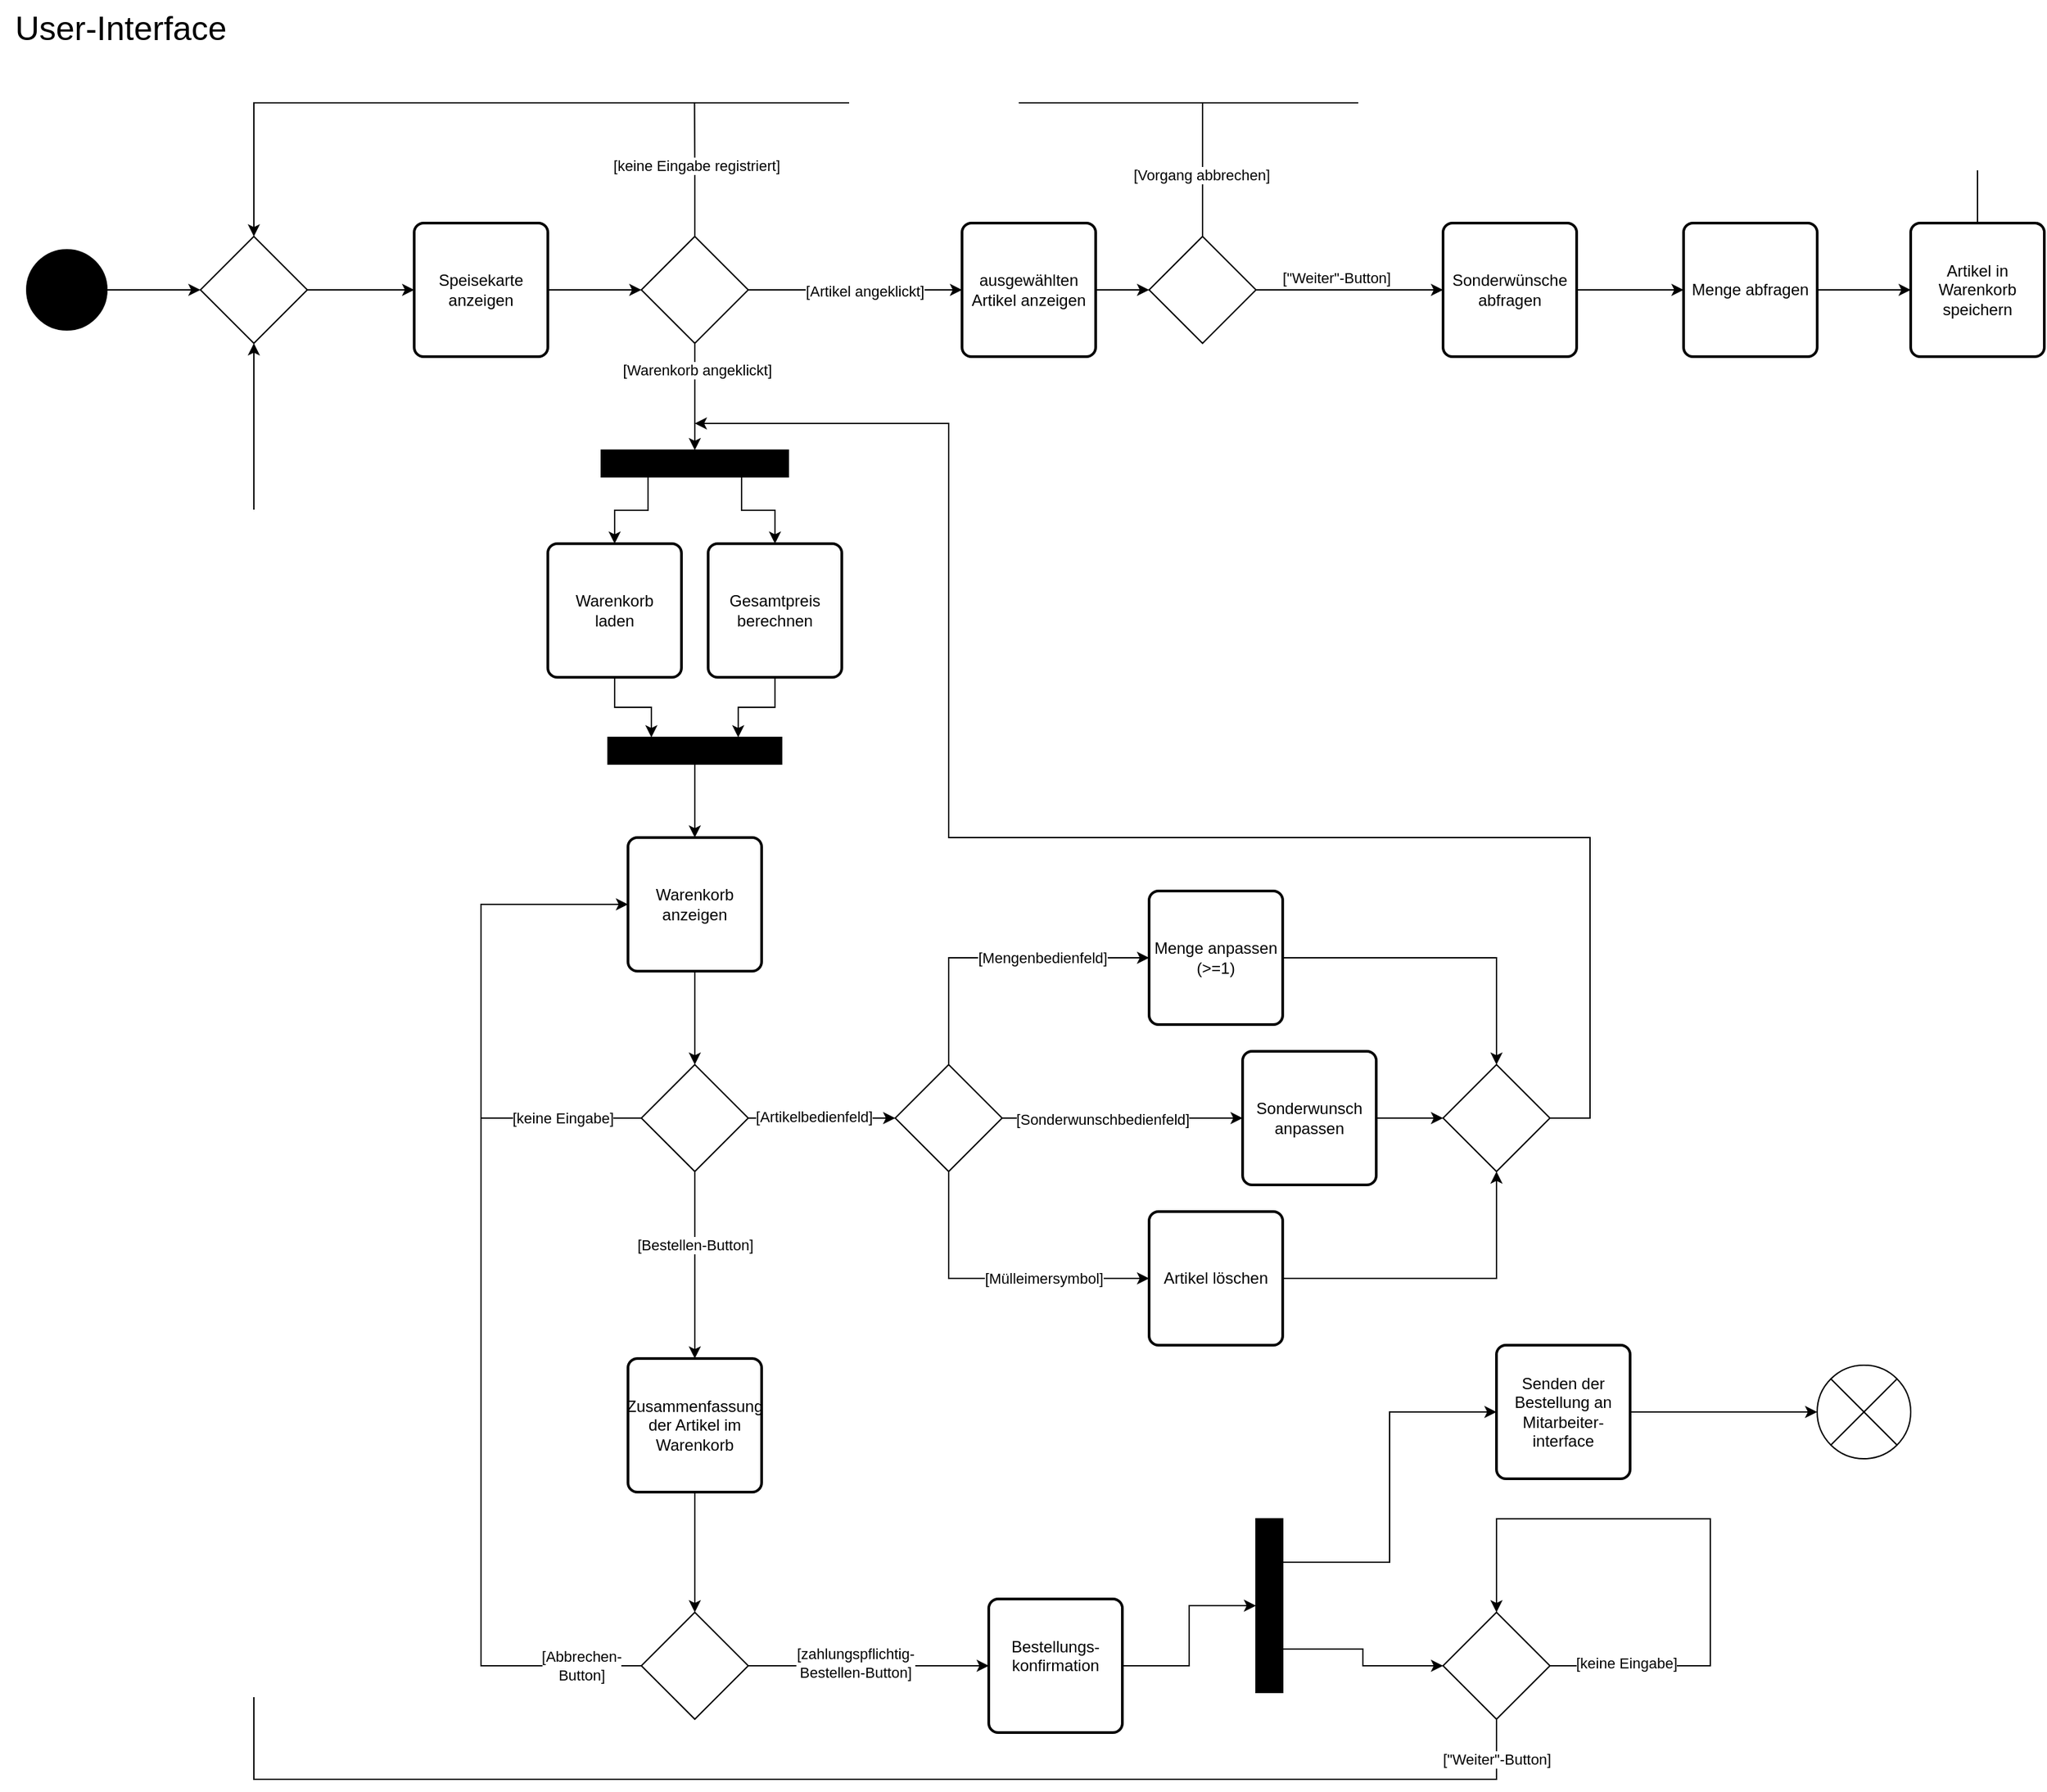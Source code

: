 <mxfile version="26.2.14">
  <diagram name="Seite-1" id="O1QOM8eS4nTRcDV7-xnU">
    <mxGraphModel dx="2951" dy="1084" grid="1" gridSize="10" guides="1" tooltips="1" connect="1" arrows="1" fold="1" page="1" pageScale="1" pageWidth="827" pageHeight="1169" math="0" shadow="0">
      <root>
        <mxCell id="0" />
        <mxCell id="1" parent="0" />
        <mxCell id="fdtqvStkahgKg_YvVe37-16" value="" style="edgeStyle=orthogonalEdgeStyle;rounded=0;orthogonalLoop=1;jettySize=auto;html=1;" parent="1" source="fdtqvStkahgKg_YvVe37-1" target="fdtqvStkahgKg_YvVe37-14" edge="1">
          <mxGeometry relative="1" as="geometry" />
        </mxCell>
        <mxCell id="fdtqvStkahgKg_YvVe37-1" value="" style="verticalLabelPosition=bottom;verticalAlign=top;html=1;shape=mxgraph.flowchart.on-page_reference;fillColor=#000000;" parent="1" vertex="1">
          <mxGeometry x="50" y="200" width="60" height="60" as="geometry" />
        </mxCell>
        <mxCell id="fdtqvStkahgKg_YvVe37-3" value="&lt;font style=&quot;font-size: 25px;&quot;&gt;User-Interface&lt;/font&gt;" style="text;html=1;align=center;verticalAlign=middle;resizable=0;points=[];autosize=1;strokeColor=none;fillColor=none;" parent="1" vertex="1">
          <mxGeometry x="30" y="13" width="180" height="40" as="geometry" />
        </mxCell>
        <mxCell id="fdtqvStkahgKg_YvVe37-12" style="edgeStyle=orthogonalEdgeStyle;rounded=0;orthogonalLoop=1;jettySize=auto;html=1;entryX=0;entryY=0.5;entryDx=0;entryDy=0;" parent="1" source="fdtqvStkahgKg_YvVe37-4" target="fdtqvStkahgKg_YvVe37-11" edge="1">
          <mxGeometry relative="1" as="geometry" />
        </mxCell>
        <mxCell id="fdtqvStkahgKg_YvVe37-4" value="Speisekarte anzeigen" style="rounded=1;whiteSpace=wrap;html=1;absoluteArcSize=1;arcSize=14;strokeWidth=2;" parent="1" vertex="1">
          <mxGeometry x="340" y="180" width="100" height="100" as="geometry" />
        </mxCell>
        <mxCell id="l0H3OUS4enNo8auwdZaU-62" style="edgeStyle=orthogonalEdgeStyle;rounded=0;orthogonalLoop=1;jettySize=auto;html=1;exitX=1;exitY=0.5;exitDx=0;exitDy=0;entryX=0;entryY=0.5;entryDx=0;entryDy=0;" edge="1" parent="1" source="fdtqvStkahgKg_YvVe37-6" target="fdtqvStkahgKg_YvVe37-56">
          <mxGeometry relative="1" as="geometry" />
        </mxCell>
        <mxCell id="fdtqvStkahgKg_YvVe37-6" value="ausgewählten Artikel anzeigen" style="rounded=1;whiteSpace=wrap;html=1;absoluteArcSize=1;arcSize=14;strokeWidth=2;" parent="1" vertex="1">
          <mxGeometry x="750" y="180" width="100" height="100" as="geometry" />
        </mxCell>
        <mxCell id="l0H3OUS4enNo8auwdZaU-56" style="edgeStyle=orthogonalEdgeStyle;rounded=0;orthogonalLoop=1;jettySize=auto;html=1;exitX=1;exitY=0.75;exitDx=0;exitDy=0;entryX=0.5;entryY=0;entryDx=0;entryDy=0;" edge="1" parent="1" source="fdtqvStkahgKg_YvVe37-9" target="fdtqvStkahgKg_YvVe37-44">
          <mxGeometry relative="1" as="geometry" />
        </mxCell>
        <mxCell id="l0H3OUS4enNo8auwdZaU-57" style="edgeStyle=orthogonalEdgeStyle;rounded=0;orthogonalLoop=1;jettySize=auto;html=1;exitX=1;exitY=0.25;exitDx=0;exitDy=0;entryX=0.5;entryY=0;entryDx=0;entryDy=0;" edge="1" parent="1" source="fdtqvStkahgKg_YvVe37-9" target="fdtqvStkahgKg_YvVe37-35">
          <mxGeometry relative="1" as="geometry" />
        </mxCell>
        <mxCell id="fdtqvStkahgKg_YvVe37-9" value="" style="rounded=0;whiteSpace=wrap;html=1;fillColor=#000000;rotation=90;" parent="1" vertex="1">
          <mxGeometry x="540" y="290" width="20" height="140" as="geometry" />
        </mxCell>
        <mxCell id="fdtqvStkahgKg_YvVe37-13" style="edgeStyle=orthogonalEdgeStyle;rounded=0;orthogonalLoop=1;jettySize=auto;html=1;entryX=0;entryY=0.5;entryDx=0;entryDy=0;" parent="1" source="fdtqvStkahgKg_YvVe37-11" target="fdtqvStkahgKg_YvVe37-6" edge="1">
          <mxGeometry relative="1" as="geometry" />
        </mxCell>
        <mxCell id="fdtqvStkahgKg_YvVe37-21" value="[Artikel angeklickt]" style="edgeLabel;html=1;align=center;verticalAlign=middle;resizable=0;points=[];" parent="fdtqvStkahgKg_YvVe37-13" vertex="1" connectable="0">
          <mxGeometry x="0.085" y="-1" relative="1" as="geometry">
            <mxPoint as="offset" />
          </mxGeometry>
        </mxCell>
        <mxCell id="fdtqvStkahgKg_YvVe37-29" style="edgeStyle=orthogonalEdgeStyle;rounded=0;orthogonalLoop=1;jettySize=auto;html=1;exitX=0.5;exitY=0;exitDx=0;exitDy=0;endArrow=none;startFill=0;" parent="1" source="fdtqvStkahgKg_YvVe37-11" edge="1">
          <mxGeometry relative="1" as="geometry">
            <mxPoint x="549.783" y="90" as="targetPoint" />
          </mxGeometry>
        </mxCell>
        <mxCell id="fdtqvStkahgKg_YvVe37-30" value="[keine Eingabe registriert]" style="edgeLabel;html=1;align=center;verticalAlign=middle;resizable=0;points=[];" parent="fdtqvStkahgKg_YvVe37-29" vertex="1" connectable="0">
          <mxGeometry x="0.081" relative="1" as="geometry">
            <mxPoint as="offset" />
          </mxGeometry>
        </mxCell>
        <mxCell id="fdtqvStkahgKg_YvVe37-36" value="" style="edgeStyle=orthogonalEdgeStyle;rounded=0;orthogonalLoop=1;jettySize=auto;html=1;" parent="1" source="fdtqvStkahgKg_YvVe37-11" target="fdtqvStkahgKg_YvVe37-9" edge="1">
          <mxGeometry relative="1" as="geometry" />
        </mxCell>
        <mxCell id="fdtqvStkahgKg_YvVe37-55" value="&amp;nbsp;[Warenkorb angeklickt]" style="edgeLabel;html=1;align=center;verticalAlign=middle;resizable=0;points=[];" parent="fdtqvStkahgKg_YvVe37-36" vertex="1" connectable="0">
          <mxGeometry x="-0.274" y="-1" relative="1" as="geometry">
            <mxPoint x="1" y="-9" as="offset" />
          </mxGeometry>
        </mxCell>
        <mxCell id="fdtqvStkahgKg_YvVe37-11" value="" style="rhombus;whiteSpace=wrap;html=1;" parent="1" vertex="1">
          <mxGeometry x="510" y="190" width="80" height="80" as="geometry" />
        </mxCell>
        <mxCell id="fdtqvStkahgKg_YvVe37-17" value="" style="edgeStyle=orthogonalEdgeStyle;rounded=0;orthogonalLoop=1;jettySize=auto;html=1;" parent="1" source="fdtqvStkahgKg_YvVe37-14" target="fdtqvStkahgKg_YvVe37-4" edge="1">
          <mxGeometry relative="1" as="geometry" />
        </mxCell>
        <mxCell id="fdtqvStkahgKg_YvVe37-14" value="" style="rhombus;whiteSpace=wrap;html=1;" parent="1" vertex="1">
          <mxGeometry x="180" y="190" width="80" height="80" as="geometry" />
        </mxCell>
        <mxCell id="fdtqvStkahgKg_YvVe37-25" value="" style="edgeStyle=orthogonalEdgeStyle;rounded=0;orthogonalLoop=1;jettySize=auto;html=1;" parent="1" source="fdtqvStkahgKg_YvVe37-22" target="fdtqvStkahgKg_YvVe37-24" edge="1">
          <mxGeometry relative="1" as="geometry" />
        </mxCell>
        <mxCell id="fdtqvStkahgKg_YvVe37-22" value="Sonderwünsche abfragen" style="rounded=1;whiteSpace=wrap;html=1;absoluteArcSize=1;arcSize=14;strokeWidth=2;" parent="1" vertex="1">
          <mxGeometry x="1110" y="180" width="100" height="100" as="geometry" />
        </mxCell>
        <mxCell id="fdtqvStkahgKg_YvVe37-27" value="" style="edgeStyle=orthogonalEdgeStyle;rounded=0;orthogonalLoop=1;jettySize=auto;html=1;" parent="1" source="fdtqvStkahgKg_YvVe37-24" target="fdtqvStkahgKg_YvVe37-26" edge="1">
          <mxGeometry relative="1" as="geometry" />
        </mxCell>
        <mxCell id="fdtqvStkahgKg_YvVe37-24" value="Menge abfragen" style="rounded=1;whiteSpace=wrap;html=1;absoluteArcSize=1;arcSize=14;strokeWidth=2;" parent="1" vertex="1">
          <mxGeometry x="1290" y="180" width="100" height="100" as="geometry" />
        </mxCell>
        <mxCell id="fdtqvStkahgKg_YvVe37-28" style="edgeStyle=orthogonalEdgeStyle;rounded=0;orthogonalLoop=1;jettySize=auto;html=1;entryX=0.5;entryY=0;entryDx=0;entryDy=0;" parent="1" source="fdtqvStkahgKg_YvVe37-26" target="fdtqvStkahgKg_YvVe37-14" edge="1">
          <mxGeometry relative="1" as="geometry">
            <mxPoint x="960" y="80" as="targetPoint" />
            <Array as="points">
              <mxPoint x="1510" y="90" />
              <mxPoint x="220" y="90" />
            </Array>
          </mxGeometry>
        </mxCell>
        <mxCell id="fdtqvStkahgKg_YvVe37-26" value="Artikel in Warenkorb speichern" style="rounded=1;whiteSpace=wrap;html=1;absoluteArcSize=1;arcSize=14;strokeWidth=2;" parent="1" vertex="1">
          <mxGeometry x="1460" y="180" width="100" height="100" as="geometry" />
        </mxCell>
        <mxCell id="fdtqvStkahgKg_YvVe37-47" value="" style="edgeStyle=orthogonalEdgeStyle;rounded=0;orthogonalLoop=1;jettySize=auto;html=1;" parent="1" source="fdtqvStkahgKg_YvVe37-32" target="fdtqvStkahgKg_YvVe37-46" edge="1">
          <mxGeometry relative="1" as="geometry" />
        </mxCell>
        <mxCell id="fdtqvStkahgKg_YvVe37-32" value="Warenkorb anzeigen" style="rounded=1;whiteSpace=wrap;html=1;absoluteArcSize=1;arcSize=14;strokeWidth=2;" parent="1" vertex="1">
          <mxGeometry x="500" y="640" width="100" height="100" as="geometry" />
        </mxCell>
        <mxCell id="l0H3OUS4enNo8auwdZaU-59" style="edgeStyle=orthogonalEdgeStyle;rounded=0;orthogonalLoop=1;jettySize=auto;html=1;exitX=0.5;exitY=1;exitDx=0;exitDy=0;entryX=0;entryY=0.25;entryDx=0;entryDy=0;" edge="1" parent="1" source="fdtqvStkahgKg_YvVe37-35" target="fdtqvStkahgKg_YvVe37-43">
          <mxGeometry relative="1" as="geometry" />
        </mxCell>
        <mxCell id="fdtqvStkahgKg_YvVe37-35" value="Gesamtpreis berechnen" style="rounded=1;whiteSpace=wrap;html=1;absoluteArcSize=1;arcSize=14;strokeWidth=2;" parent="1" vertex="1">
          <mxGeometry x="560" y="420" width="100" height="100" as="geometry" />
        </mxCell>
        <mxCell id="fdtqvStkahgKg_YvVe37-45" value="" style="edgeStyle=orthogonalEdgeStyle;rounded=0;orthogonalLoop=1;jettySize=auto;html=1;" parent="1" source="fdtqvStkahgKg_YvVe37-43" target="fdtqvStkahgKg_YvVe37-32" edge="1">
          <mxGeometry relative="1" as="geometry" />
        </mxCell>
        <mxCell id="fdtqvStkahgKg_YvVe37-43" value="" style="rounded=0;whiteSpace=wrap;html=1;fillColor=#000000;rotation=90;" parent="1" vertex="1">
          <mxGeometry x="540" y="510" width="20" height="130" as="geometry" />
        </mxCell>
        <mxCell id="l0H3OUS4enNo8auwdZaU-58" style="edgeStyle=orthogonalEdgeStyle;rounded=0;orthogonalLoop=1;jettySize=auto;html=1;exitX=0.5;exitY=1;exitDx=0;exitDy=0;entryX=0;entryY=0.75;entryDx=0;entryDy=0;" edge="1" parent="1" source="fdtqvStkahgKg_YvVe37-44" target="fdtqvStkahgKg_YvVe37-43">
          <mxGeometry relative="1" as="geometry" />
        </mxCell>
        <mxCell id="fdtqvStkahgKg_YvVe37-44" value="&lt;div&gt;Warenkorb&lt;/div&gt;&lt;div&gt;laden&lt;/div&gt;" style="rounded=1;whiteSpace=wrap;html=1;absoluteArcSize=1;arcSize=14;strokeWidth=2;" parent="1" vertex="1">
          <mxGeometry x="440" y="420" width="100" height="100" as="geometry" />
        </mxCell>
        <mxCell id="l0H3OUS4enNo8auwdZaU-2" style="edgeStyle=orthogonalEdgeStyle;rounded=0;orthogonalLoop=1;jettySize=auto;html=1;exitX=0;exitY=0.5;exitDx=0;exitDy=0;entryX=0;entryY=0.5;entryDx=0;entryDy=0;" edge="1" parent="1" source="fdtqvStkahgKg_YvVe37-46" target="fdtqvStkahgKg_YvVe37-32">
          <mxGeometry relative="1" as="geometry">
            <mxPoint x="420" y="320" as="targetPoint" />
            <Array as="points">
              <mxPoint x="390" y="850" />
              <mxPoint x="390" y="690" />
            </Array>
          </mxGeometry>
        </mxCell>
        <mxCell id="l0H3OUS4enNo8auwdZaU-3" value="[keine Eingabe]" style="edgeLabel;html=1;align=center;verticalAlign=middle;resizable=0;points=[];" vertex="1" connectable="0" parent="l0H3OUS4enNo8auwdZaU-2">
          <mxGeometry x="-0.702" relative="1" as="geometry">
            <mxPoint x="-1" as="offset" />
          </mxGeometry>
        </mxCell>
        <mxCell id="l0H3OUS4enNo8auwdZaU-5" style="edgeStyle=orthogonalEdgeStyle;rounded=0;orthogonalLoop=1;jettySize=auto;html=1;exitX=1;exitY=0.5;exitDx=0;exitDy=0;" edge="1" parent="1" source="fdtqvStkahgKg_YvVe37-46" target="l0H3OUS4enNo8auwdZaU-4">
          <mxGeometry relative="1" as="geometry" />
        </mxCell>
        <mxCell id="l0H3OUS4enNo8auwdZaU-33" value="[Artikelbedienfeld]" style="edgeLabel;html=1;align=center;verticalAlign=middle;resizable=0;points=[];" vertex="1" connectable="0" parent="l0H3OUS4enNo8auwdZaU-5">
          <mxGeometry x="-0.115" y="1" relative="1" as="geometry">
            <mxPoint as="offset" />
          </mxGeometry>
        </mxCell>
        <mxCell id="l0H3OUS4enNo8auwdZaU-34" style="edgeStyle=orthogonalEdgeStyle;rounded=0;orthogonalLoop=1;jettySize=auto;html=1;" edge="1" parent="1" source="fdtqvStkahgKg_YvVe37-46">
          <mxGeometry relative="1" as="geometry">
            <mxPoint x="550" y="1030" as="targetPoint" />
          </mxGeometry>
        </mxCell>
        <mxCell id="l0H3OUS4enNo8auwdZaU-35" value="[Bestellen-Button]" style="edgeLabel;html=1;align=center;verticalAlign=middle;resizable=0;points=[];" vertex="1" connectable="0" parent="l0H3OUS4enNo8auwdZaU-34">
          <mxGeometry x="-0.221" relative="1" as="geometry">
            <mxPoint as="offset" />
          </mxGeometry>
        </mxCell>
        <mxCell id="fdtqvStkahgKg_YvVe37-46" value="" style="rhombus;whiteSpace=wrap;html=1;" parent="1" vertex="1">
          <mxGeometry x="510" y="810" width="80" height="80" as="geometry" />
        </mxCell>
        <mxCell id="l0H3OUS4enNo8auwdZaU-28" style="edgeStyle=orthogonalEdgeStyle;rounded=0;orthogonalLoop=1;jettySize=auto;html=1;exitX=1;exitY=0.5;exitDx=0;exitDy=0;entryX=0.5;entryY=0;entryDx=0;entryDy=0;" edge="1" parent="1" source="fdtqvStkahgKg_YvVe37-50" target="l0H3OUS4enNo8auwdZaU-15">
          <mxGeometry relative="1" as="geometry">
            <mxPoint x="1070" y="730" as="targetPoint" />
          </mxGeometry>
        </mxCell>
        <mxCell id="fdtqvStkahgKg_YvVe37-50" value="&lt;div&gt;Menge anpassen&lt;/div&gt;&lt;div&gt;(&amp;gt;=1)&lt;/div&gt;" style="rounded=1;whiteSpace=wrap;html=1;absoluteArcSize=1;arcSize=14;strokeWidth=2;" parent="1" vertex="1">
          <mxGeometry x="890" y="680" width="100" height="100" as="geometry" />
        </mxCell>
        <mxCell id="fdtqvStkahgKg_YvVe37-51" value="Sonderwunsch anpassen" style="rounded=1;whiteSpace=wrap;html=1;absoluteArcSize=1;arcSize=14;strokeWidth=2;" parent="1" vertex="1">
          <mxGeometry x="960" y="800" width="100" height="100" as="geometry" />
        </mxCell>
        <mxCell id="fdtqvStkahgKg_YvVe37-57" style="edgeStyle=orthogonalEdgeStyle;rounded=0;orthogonalLoop=1;jettySize=auto;html=1;startArrow=none;startFill=0;endArrow=none;endFill=1;" parent="1" source="fdtqvStkahgKg_YvVe37-56" edge="1">
          <mxGeometry relative="1" as="geometry">
            <mxPoint x="930" y="90" as="targetPoint" />
          </mxGeometry>
        </mxCell>
        <mxCell id="fdtqvStkahgKg_YvVe37-58" value="[Vorgang abbrechen]" style="edgeLabel;html=1;align=center;verticalAlign=middle;resizable=0;points=[];" parent="fdtqvStkahgKg_YvVe37-57" vertex="1" connectable="0">
          <mxGeometry x="-0.073" y="1" relative="1" as="geometry">
            <mxPoint as="offset" />
          </mxGeometry>
        </mxCell>
        <mxCell id="l0H3OUS4enNo8auwdZaU-63" style="edgeStyle=orthogonalEdgeStyle;rounded=0;orthogonalLoop=1;jettySize=auto;html=1;entryX=0;entryY=0.5;entryDx=0;entryDy=0;" edge="1" parent="1" source="fdtqvStkahgKg_YvVe37-56" target="fdtqvStkahgKg_YvVe37-22">
          <mxGeometry relative="1" as="geometry" />
        </mxCell>
        <mxCell id="fdtqvStkahgKg_YvVe37-56" value="" style="rhombus;whiteSpace=wrap;html=1;" parent="1" vertex="1">
          <mxGeometry x="890" y="190" width="80" height="80" as="geometry" />
        </mxCell>
        <mxCell id="l0H3OUS4enNo8auwdZaU-21" style="edgeStyle=orthogonalEdgeStyle;rounded=0;orthogonalLoop=1;jettySize=auto;html=1;exitX=1;exitY=0.5;exitDx=0;exitDy=0;" edge="1" parent="1" source="l0H3OUS4enNo8auwdZaU-1" target="l0H3OUS4enNo8auwdZaU-15">
          <mxGeometry relative="1" as="geometry" />
        </mxCell>
        <mxCell id="l0H3OUS4enNo8auwdZaU-1" value="Artikel löschen" style="rounded=1;whiteSpace=wrap;html=1;absoluteArcSize=1;arcSize=14;strokeWidth=2;" vertex="1" parent="1">
          <mxGeometry x="890" y="920" width="100" height="100" as="geometry" />
        </mxCell>
        <mxCell id="l0H3OUS4enNo8auwdZaU-7" style="edgeStyle=orthogonalEdgeStyle;rounded=0;orthogonalLoop=1;jettySize=auto;html=1;exitX=1;exitY=0.5;exitDx=0;exitDy=0;entryX=0;entryY=0.5;entryDx=0;entryDy=0;" edge="1" parent="1" source="l0H3OUS4enNo8auwdZaU-4" target="fdtqvStkahgKg_YvVe37-51">
          <mxGeometry relative="1" as="geometry" />
        </mxCell>
        <mxCell id="l0H3OUS4enNo8auwdZaU-12" value="[Sonderwunschbedienfeld]" style="edgeLabel;html=1;align=center;verticalAlign=middle;resizable=0;points=[];" vertex="1" connectable="0" parent="l0H3OUS4enNo8auwdZaU-7">
          <mxGeometry x="-0.169" y="-1" relative="1" as="geometry">
            <mxPoint as="offset" />
          </mxGeometry>
        </mxCell>
        <mxCell id="l0H3OUS4enNo8auwdZaU-8" style="edgeStyle=orthogonalEdgeStyle;rounded=0;orthogonalLoop=1;jettySize=auto;html=1;exitX=0.5;exitY=1;exitDx=0;exitDy=0;entryX=0;entryY=0.5;entryDx=0;entryDy=0;" edge="1" parent="1" source="l0H3OUS4enNo8auwdZaU-4" target="l0H3OUS4enNo8auwdZaU-1">
          <mxGeometry relative="1" as="geometry" />
        </mxCell>
        <mxCell id="l0H3OUS4enNo8auwdZaU-13" value="[Mülleimersymbol]" style="edgeLabel;html=1;align=center;verticalAlign=middle;resizable=0;points=[];" vertex="1" connectable="0" parent="l0H3OUS4enNo8auwdZaU-8">
          <mxGeometry x="0.206" y="-1" relative="1" as="geometry">
            <mxPoint x="12" y="-1" as="offset" />
          </mxGeometry>
        </mxCell>
        <mxCell id="l0H3OUS4enNo8auwdZaU-9" style="edgeStyle=orthogonalEdgeStyle;rounded=0;orthogonalLoop=1;jettySize=auto;html=1;exitX=0.5;exitY=0;exitDx=0;exitDy=0;entryX=0;entryY=0.5;entryDx=0;entryDy=0;" edge="1" parent="1" source="l0H3OUS4enNo8auwdZaU-4" target="fdtqvStkahgKg_YvVe37-50">
          <mxGeometry relative="1" as="geometry" />
        </mxCell>
        <mxCell id="l0H3OUS4enNo8auwdZaU-10" value="[Mengenbedienfeld]" style="edgeLabel;html=1;align=center;verticalAlign=middle;resizable=0;points=[];" vertex="1" connectable="0" parent="l0H3OUS4enNo8auwdZaU-9">
          <mxGeometry x="-0.013" y="-1" relative="1" as="geometry">
            <mxPoint x="36" y="-1" as="offset" />
          </mxGeometry>
        </mxCell>
        <mxCell id="l0H3OUS4enNo8auwdZaU-4" value="" style="rhombus;whiteSpace=wrap;html=1;" vertex="1" parent="1">
          <mxGeometry x="700" y="810" width="80" height="80" as="geometry" />
        </mxCell>
        <mxCell id="l0H3OUS4enNo8auwdZaU-22" value="" style="edgeStyle=orthogonalEdgeStyle;rounded=0;orthogonalLoop=1;jettySize=auto;html=1;" edge="1" parent="1" source="fdtqvStkahgKg_YvVe37-51" target="l0H3OUS4enNo8auwdZaU-15">
          <mxGeometry relative="1" as="geometry">
            <mxPoint x="1200" y="850" as="targetPoint" />
            <mxPoint x="1060" y="850" as="sourcePoint" />
          </mxGeometry>
        </mxCell>
        <mxCell id="l0H3OUS4enNo8auwdZaU-26" style="edgeStyle=orthogonalEdgeStyle;rounded=0;orthogonalLoop=1;jettySize=auto;html=1;" edge="1" parent="1" source="l0H3OUS4enNo8auwdZaU-15">
          <mxGeometry relative="1" as="geometry">
            <mxPoint x="550" y="330" as="targetPoint" />
            <Array as="points">
              <mxPoint x="1220" y="850" />
              <mxPoint x="1220" y="640" />
              <mxPoint x="740" y="640" />
              <mxPoint x="740" y="330" />
            </Array>
          </mxGeometry>
        </mxCell>
        <mxCell id="l0H3OUS4enNo8auwdZaU-15" value="" style="rhombus;whiteSpace=wrap;html=1;" vertex="1" parent="1">
          <mxGeometry x="1110" y="810" width="80" height="80" as="geometry" />
        </mxCell>
        <mxCell id="l0H3OUS4enNo8auwdZaU-39" style="edgeStyle=orthogonalEdgeStyle;rounded=0;orthogonalLoop=1;jettySize=auto;html=1;entryX=0.5;entryY=0;entryDx=0;entryDy=0;" edge="1" parent="1" source="l0H3OUS4enNo8auwdZaU-36" target="l0H3OUS4enNo8auwdZaU-38">
          <mxGeometry relative="1" as="geometry" />
        </mxCell>
        <mxCell id="l0H3OUS4enNo8auwdZaU-36" value="&lt;div&gt;Zusammenfassung&lt;/div&gt;&lt;div&gt;der Artikel im Warenkorb&lt;/div&gt;" style="rounded=1;whiteSpace=wrap;html=1;absoluteArcSize=1;arcSize=14;strokeWidth=2;" vertex="1" parent="1">
          <mxGeometry x="500" y="1030" width="100" height="100" as="geometry" />
        </mxCell>
        <mxCell id="l0H3OUS4enNo8auwdZaU-40" style="edgeStyle=orthogonalEdgeStyle;rounded=0;orthogonalLoop=1;jettySize=auto;html=1;exitX=0;exitY=0.5;exitDx=0;exitDy=0;endArrow=none;startFill=0;" edge="1" parent="1" source="l0H3OUS4enNo8auwdZaU-38">
          <mxGeometry relative="1" as="geometry">
            <mxPoint x="410" y="850" as="targetPoint" />
            <Array as="points">
              <mxPoint x="390" y="1260" />
              <mxPoint x="390" y="850" />
            </Array>
          </mxGeometry>
        </mxCell>
        <mxCell id="l0H3OUS4enNo8auwdZaU-41" value="&lt;div&gt;[Abbrechen-&lt;/div&gt;&lt;div&gt;Button]&lt;/div&gt;" style="edgeLabel;html=1;align=center;verticalAlign=middle;resizable=0;points=[];" vertex="1" connectable="0" parent="l0H3OUS4enNo8auwdZaU-40">
          <mxGeometry x="-0.788" y="1" relative="1" as="geometry">
            <mxPoint x="13" y="-1" as="offset" />
          </mxGeometry>
        </mxCell>
        <mxCell id="l0H3OUS4enNo8auwdZaU-42" style="edgeStyle=orthogonalEdgeStyle;rounded=0;orthogonalLoop=1;jettySize=auto;html=1;entryX=0;entryY=0.5;entryDx=0;entryDy=0;" edge="1" parent="1" source="l0H3OUS4enNo8auwdZaU-38" target="l0H3OUS4enNo8auwdZaU-45">
          <mxGeometry relative="1" as="geometry">
            <mxPoint x="750" y="1260" as="targetPoint" />
          </mxGeometry>
        </mxCell>
        <mxCell id="l0H3OUS4enNo8auwdZaU-44" value="&lt;div&gt;[zahlungspflichtig-&lt;/div&gt;&lt;div&gt;Bestellen-Button]&lt;/div&gt;" style="edgeLabel;html=1;align=center;verticalAlign=middle;resizable=0;points=[];" vertex="1" connectable="0" parent="l0H3OUS4enNo8auwdZaU-42">
          <mxGeometry x="-0.111" y="2" relative="1" as="geometry">
            <mxPoint as="offset" />
          </mxGeometry>
        </mxCell>
        <mxCell id="l0H3OUS4enNo8auwdZaU-38" value="" style="rhombus;whiteSpace=wrap;html=1;" vertex="1" parent="1">
          <mxGeometry x="510" y="1220" width="80" height="80" as="geometry" />
        </mxCell>
        <mxCell id="l0H3OUS4enNo8auwdZaU-69" style="edgeStyle=orthogonalEdgeStyle;rounded=0;orthogonalLoop=1;jettySize=auto;html=1;exitX=1;exitY=0.5;exitDx=0;exitDy=0;entryX=0;entryY=0.5;entryDx=0;entryDy=0;" edge="1" parent="1" source="l0H3OUS4enNo8auwdZaU-45" target="l0H3OUS4enNo8auwdZaU-67">
          <mxGeometry relative="1" as="geometry" />
        </mxCell>
        <mxCell id="l0H3OUS4enNo8auwdZaU-45" value="Bestellungs-konfirmation&lt;div&gt;&lt;br&gt;&lt;/div&gt;" style="rounded=1;whiteSpace=wrap;html=1;absoluteArcSize=1;arcSize=14;strokeWidth=2;" vertex="1" parent="1">
          <mxGeometry x="770" y="1210" width="100" height="100" as="geometry" />
        </mxCell>
        <mxCell id="l0H3OUS4enNo8auwdZaU-51" style="edgeStyle=orthogonalEdgeStyle;rounded=0;orthogonalLoop=1;jettySize=auto;html=1;exitX=0.5;exitY=1;exitDx=0;exitDy=0;entryX=0.5;entryY=1;entryDx=0;entryDy=0;" edge="1" parent="1" source="l0H3OUS4enNo8auwdZaU-49" target="fdtqvStkahgKg_YvVe37-14">
          <mxGeometry relative="1" as="geometry">
            <mxPoint x="220" y="930" as="targetPoint" />
            <Array as="points">
              <mxPoint x="1150" y="1345" />
              <mxPoint x="220" y="1345" />
            </Array>
          </mxGeometry>
        </mxCell>
        <mxCell id="l0H3OUS4enNo8auwdZaU-53" value="[&quot;Weiter&quot;-Button]" style="edgeLabel;html=1;align=center;verticalAlign=middle;resizable=0;points=[];" vertex="1" connectable="0" parent="l0H3OUS4enNo8auwdZaU-51">
          <mxGeometry x="0.171" y="2" relative="1" as="geometry">
            <mxPoint x="932" y="210" as="offset" />
          </mxGeometry>
        </mxCell>
        <mxCell id="l0H3OUS4enNo8auwdZaU-49" value="" style="rhombus;whiteSpace=wrap;html=1;" vertex="1" parent="1">
          <mxGeometry x="1110" y="1220" width="80" height="80" as="geometry" />
        </mxCell>
        <mxCell id="l0H3OUS4enNo8auwdZaU-50" style="edgeStyle=orthogonalEdgeStyle;rounded=0;orthogonalLoop=1;jettySize=auto;html=1;exitX=1;exitY=0.5;exitDx=0;exitDy=0;entryX=0.5;entryY=0;entryDx=0;entryDy=0;" edge="1" parent="1" source="l0H3OUS4enNo8auwdZaU-49" target="l0H3OUS4enNo8auwdZaU-49">
          <mxGeometry relative="1" as="geometry">
            <Array as="points">
              <mxPoint x="1310" y="1260" />
              <mxPoint x="1310" y="1150" />
              <mxPoint x="1150" y="1150" />
            </Array>
          </mxGeometry>
        </mxCell>
        <mxCell id="l0H3OUS4enNo8auwdZaU-52" value="[keine Eingabe]" style="edgeLabel;html=1;align=center;verticalAlign=middle;resizable=0;points=[];" vertex="1" connectable="0" parent="l0H3OUS4enNo8auwdZaU-50">
          <mxGeometry x="-0.831" y="3" relative="1" as="geometry">
            <mxPoint x="18" y="1" as="offset" />
          </mxGeometry>
        </mxCell>
        <mxCell id="l0H3OUS4enNo8auwdZaU-64" value="[&quot;Weiter&quot;-Button]" style="edgeLabel;html=1;align=center;verticalAlign=middle;resizable=0;points=[];" vertex="1" connectable="0" parent="1">
          <mxGeometry x="919.998" y="719.996" as="geometry">
            <mxPoint x="110" y="-499" as="offset" />
          </mxGeometry>
        </mxCell>
        <mxCell id="l0H3OUS4enNo8auwdZaU-68" style="edgeStyle=orthogonalEdgeStyle;rounded=0;orthogonalLoop=1;jettySize=auto;html=1;exitX=1;exitY=0.75;exitDx=0;exitDy=0;entryX=0;entryY=0.5;entryDx=0;entryDy=0;" edge="1" parent="1" source="l0H3OUS4enNo8auwdZaU-67" target="l0H3OUS4enNo8auwdZaU-49">
          <mxGeometry relative="1" as="geometry" />
        </mxCell>
        <mxCell id="l0H3OUS4enNo8auwdZaU-70" style="edgeStyle=orthogonalEdgeStyle;rounded=0;orthogonalLoop=1;jettySize=auto;html=1;exitX=1;exitY=0.25;exitDx=0;exitDy=0;entryX=0;entryY=0.5;entryDx=0;entryDy=0;" edge="1" parent="1" source="l0H3OUS4enNo8auwdZaU-67" target="l0H3OUS4enNo8auwdZaU-71">
          <mxGeometry relative="1" as="geometry">
            <mxPoint x="1080" y="1100" as="targetPoint" />
          </mxGeometry>
        </mxCell>
        <mxCell id="l0H3OUS4enNo8auwdZaU-67" value="" style="rounded=0;whiteSpace=wrap;html=1;fillColor=#000000;rotation=0;" vertex="1" parent="1">
          <mxGeometry x="970" y="1150" width="20" height="130" as="geometry" />
        </mxCell>
        <mxCell id="l0H3OUS4enNo8auwdZaU-72" style="edgeStyle=orthogonalEdgeStyle;rounded=0;orthogonalLoop=1;jettySize=auto;html=1;entryX=0;entryY=0.5;entryDx=0;entryDy=0;entryPerimeter=0;" edge="1" parent="1" source="l0H3OUS4enNo8auwdZaU-71" target="l0H3OUS4enNo8auwdZaU-73">
          <mxGeometry relative="1" as="geometry">
            <mxPoint x="1370" y="1070" as="targetPoint" />
          </mxGeometry>
        </mxCell>
        <mxCell id="l0H3OUS4enNo8auwdZaU-71" value="&lt;div&gt;Senden der Bestellung an&lt;/div&gt;&lt;div&gt;Mitarbeiter-interface&lt;/div&gt;" style="rounded=1;whiteSpace=wrap;html=1;absoluteArcSize=1;arcSize=14;strokeWidth=2;" vertex="1" parent="1">
          <mxGeometry x="1150" y="1020" width="100" height="100" as="geometry" />
        </mxCell>
        <mxCell id="l0H3OUS4enNo8auwdZaU-73" value="" style="verticalLabelPosition=bottom;verticalAlign=top;html=1;shape=mxgraph.flowchart.or;" vertex="1" parent="1">
          <mxGeometry x="1390" y="1035" width="70" height="70" as="geometry" />
        </mxCell>
      </root>
    </mxGraphModel>
  </diagram>
</mxfile>

